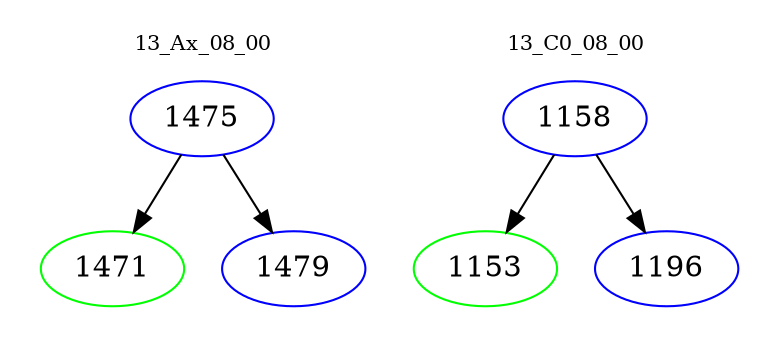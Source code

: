 digraph{
subgraph cluster_0 {
color = white
label = "13_Ax_08_00";
fontsize=10;
T0_1475 [label="1475", color="blue"]
T0_1475 -> T0_1471 [color="black"]
T0_1471 [label="1471", color="green"]
T0_1475 -> T0_1479 [color="black"]
T0_1479 [label="1479", color="blue"]
}
subgraph cluster_1 {
color = white
label = "13_C0_08_00";
fontsize=10;
T1_1158 [label="1158", color="blue"]
T1_1158 -> T1_1153 [color="black"]
T1_1153 [label="1153", color="green"]
T1_1158 -> T1_1196 [color="black"]
T1_1196 [label="1196", color="blue"]
}
}
